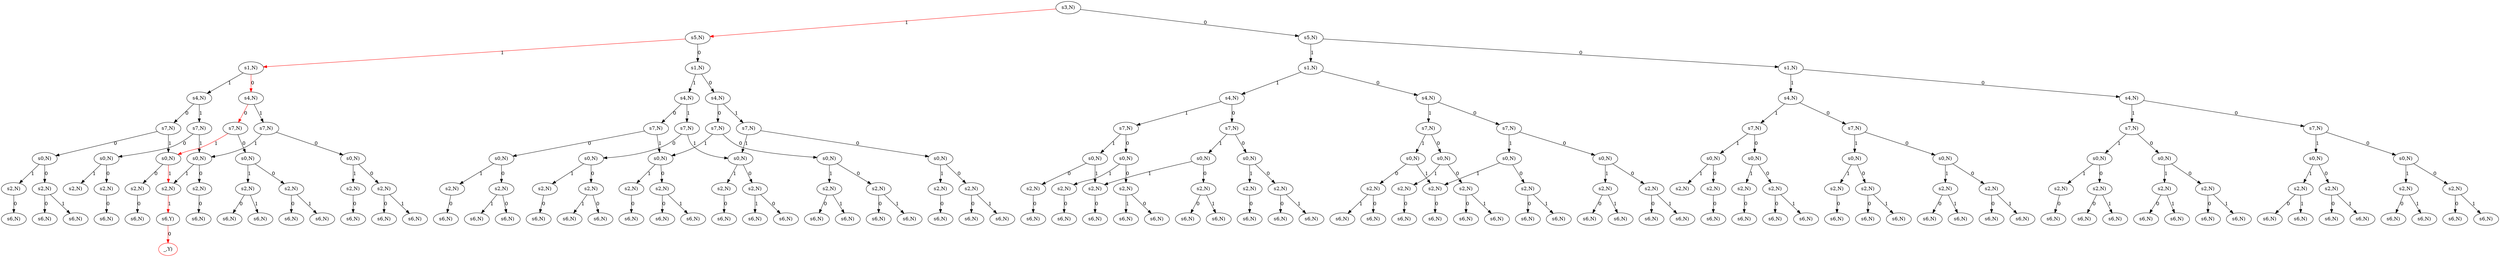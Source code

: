 strict digraph G {
  1 [ label="s6,Y)" ];
  2 [ color="red" label="_,Y)" ];
  3 [ label="s2,N)" ];
  4 [ label="s0,N)" ];
  5 [ label="s2,N)" ];
  6 [ label="s6,N)" ];
  7 [ label="s7,N)" ];
  8 [ label="s0,N)" ];
  9 [ label="s2,N)" ];
  10 [ label="s2,N)" ];
  11 [ label="s6,N)" ];
  12 [ label="s4,N)" ];
  13 [ label="s0,N)" ];
  14 [ label="s2,N)" ];
  15 [ label="s6,N)" ];
  16 [ label="s7,N)" ];
  17 [ label="s2,N)" ];
  18 [ label="s6,N)" ];
  19 [ label="s0,N)" ];
  20 [ label="s2,N)" ];
  21 [ label="s6,N)" ];
  22 [ label="s6,N)" ];
  23 [ label="s1,N)" ];
  24 [ label="s7,N)" ];
  25 [ label="s2,N)" ];
  26 [ label="s6,N)" ];
  27 [ label="s0,N)" ];
  28 [ label="s2,N)" ];
  29 [ label="s6,N)" ];
  30 [ label="s6,N)" ];
  31 [ label="s4,N)" ];
  32 [ label="s7,N)" ];
  33 [ label="s2,N)" ];
  34 [ label="s6,N)" ];
  35 [ label="s6,N)" ];
  36 [ label="s0,N)" ];
  37 [ label="s2,N)" ];
  38 [ label="s6,N)" ];
  39 [ label="s6,N)" ];
  40 [ label="s5,N)" ];
  41 [ label="s0,N)" ];
  42 [ label="s2,N)" ];
  43 [ label="s2,N)" ];
  44 [ label="s6,N)" ];
  45 [ label="s7,N)" ];
  46 [ label="s2,N)" ];
  47 [ label="s6,N)" ];
  48 [ label="s0,N)" ];
  49 [ label="s2,N)" ];
  50 [ label="s6,N)" ];
  51 [ label="s6,N)" ];
  52 [ label="s4,N)" ];
  53 [ label="s2,N)" ];
  54 [ label="s6,N)" ];
  55 [ label="s0,N)" ];
  56 [ label="s2,N)" ];
  57 [ label="s6,N)" ];
  58 [ label="s6,N)" ];
  59 [ label="s7,N)" ];
  60 [ label="s2,N)" ];
  61 [ label="s6,N)" ];
  62 [ label="s0,N)" ];
  63 [ label="s2,N)" ];
  64 [ label="s6,N)" ];
  65 [ label="s6,N)" ];
  66 [ label="s1,N)" ];
  67 [ label="s6,N)" ];
  68 [ label="s6,N)" ];
  69 [ label="s7,N)" ];
  70 [ label="s2,N)" ];
  71 [ label="s6,N)" ];
  72 [ label="s0,N)" ];
  73 [ label="s2,N)" ];
  74 [ label="s6,N)" ];
  75 [ label="s6,N)" ];
  76 [ label="s4,N)" ];
  77 [ label="s7,N)" ];
  78 [ label="s2,N)" ];
  79 [ label="s6,N)" ];
  80 [ label="s6,N)" ];
  81 [ label="s0,N)" ];
  82 [ label="s2,N)" ];
  83 [ label="s6,N)" ];
  84 [ label="s6,N)" ];
  85 [ label="s3,N)" ];
  86 [ label="s0,N)" ];
  87 [ label="s2,N)" ];
  88 [ label="s2,N)" ];
  89 [ label="s6,N)" ];
  90 [ label="s7,N)" ];
  91 [ label="s2,N)" ];
  92 [ label="s6,N)" ];
  93 [ label="s0,N)" ];
  94 [ label="s2,N)" ];
  95 [ label="s6,N)" ];
  96 [ label="s6,N)" ];
  97 [ label="s4,N)" ];
  98 [ label="s6,N)" ];
  99 [ label="s0,N)" ];
  100 [ label="s2,N)" ];
  101 [ label="s6,N)" ];
  102 [ label="s6,N)" ];
  103 [ label="s7,N)" ];
  104 [ label="s2,N)" ];
  105 [ label="s6,N)" ];
  106 [ label="s0,N)" ];
  107 [ label="s2,N)" ];
  108 [ label="s6,N)" ];
  109 [ label="s6,N)" ];
  110 [ label="s1,N)" ];
  111 [ label="s2,N)" ];
  112 [ label="s6,N)" ];
  113 [ label="s0,N)" ];
  114 [ label="s2,N)" ];
  115 [ label="s6,N)" ];
  116 [ label="s6,N)" ];
  117 [ label="s7,N)" ];
  118 [ label="s2,N)" ];
  119 [ label="s6,N)" ];
  120 [ label="s0,N)" ];
  121 [ label="s2,N)" ];
  122 [ label="s6,N)" ];
  123 [ label="s6,N)" ];
  124 [ label="s4,N)" ];
  125 [ label="s0,N)" ];
  126 [ label="s2,N)" ];
  127 [ label="s6,N)" ];
  128 [ label="s6,N)" ];
  129 [ label="s7,N)" ];
  130 [ label="s2,N)" ];
  131 [ label="s6,N)" ];
  132 [ label="s6,N)" ];
  133 [ label="s0,N)" ];
  134 [ label="s2,N)" ];
  135 [ label="s6,N)" ];
  136 [ label="s6,N)" ];
  137 [ label="s5,N)" ];
  138 [ label="s0,N)" ];
  139 [ label="s2,N)" ];
  140 [ label="s2,N)" ];
  141 [ label="s6,N)" ];
  142 [ label="s7,N)" ];
  143 [ label="s2,N)" ];
  144 [ label="s6,N)" ];
  145 [ label="s0,N)" ];
  146 [ label="s2,N)" ];
  147 [ label="s6,N)" ];
  148 [ label="s6,N)" ];
  149 [ label="s4,N)" ];
  150 [ label="s2,N)" ];
  151 [ label="s6,N)" ];
  152 [ label="s0,N)" ];
  153 [ label="s2,N)" ];
  154 [ label="s6,N)" ];
  155 [ label="s6,N)" ];
  156 [ label="s7,N)" ];
  157 [ label="s2,N)" ];
  158 [ label="s6,N)" ];
  159 [ label="s6,N)" ];
  160 [ label="s0,N)" ];
  161 [ label="s2,N)" ];
  162 [ label="s6,N)" ];
  163 [ label="s6,N)" ];
  164 [ label="s1,N)" ];
  165 [ label="s2,N)" ];
  166 [ label="s6,N)" ];
  167 [ label="s0,N)" ];
  168 [ label="s2,N)" ];
  169 [ label="s6,N)" ];
  170 [ label="s6,N)" ];
  171 [ label="s7,N)" ];
  172 [ label="s2,N)" ];
  173 [ label="s6,N)" ];
  174 [ label="s6,N)" ];
  175 [ label="s0,N)" ];
  176 [ label="s2,N)" ];
  177 [ label="s6,N)" ];
  178 [ label="s6,N)" ];
  179 [ label="s4,N)" ];
  180 [ label="s2,N)" ];
  181 [ label="s6,N)" ];
  182 [ label="s6,N)" ];
  183 [ label="s0,N)" ];
  184 [ label="s2,N)" ];
  185 [ label="s6,N)" ];
  186 [ label="s6,N)" ];
  187 [ label="s7,N)" ];
  188 [ label="s2,N)" ];
  189 [ label="s6,N)" ];
  190 [ label="s6,N)" ];
  191 [ label="s0,N)" ];
  192 [ label="s2,N)" ];
  193 [ label="s6,N)" ];
  194 [ label="s6,N)" ];
  1 -> 2 [ color="red" label="0" ];
  3 -> 1 [ color="red" label="1" ];
  4 -> 3 [ label="1" ];
  5 -> 6 [ label="0" ];
  4 -> 5 [ label="0" ];
  7 -> 4 [ label="1" ];
  8 -> 9 [ label="1" ];
  10 -> 11 [ label="0" ];
  8 -> 10 [ label="0" ];
  7 -> 8 [ label="0" ];
  12 -> 7 [ label="1" ];
  13 -> 3 [ color="red" label="1" ];
  14 -> 15 [ label="0" ];
  13 -> 14 [ label="0" ];
  16 -> 13 [ label="1" ];
  17 -> 18 [ label="0" ];
  19 -> 17 [ label="1" ];
  20 -> 21 [ label="1" ];
  20 -> 22 [ label="0" ];
  19 -> 20 [ label="0" ];
  16 -> 19 [ label="0" ];
  12 -> 16 [ label="0" ];
  23 -> 12 [ label="1" ];
  24 -> 4 [ label="1" ];
  25 -> 26 [ label="0" ];
  27 -> 25 [ label="1" ];
  28 -> 29 [ label="1" ];
  28 -> 30 [ label="0" ];
  27 -> 28 [ label="0" ];
  24 -> 27 [ label="0" ];
  31 -> 24 [ label="1" ];
  32 -> 13 [ color="red" label="1" ];
  33 -> 34 [ label="1" ];
  33 -> 35 [ label="0" ];
  36 -> 33 [ label="1" ];
  37 -> 38 [ label="1" ];
  37 -> 39 [ label="0" ];
  36 -> 37 [ label="0" ];
  32 -> 36 [ label="0" ];
  31 -> 32 [ color="red" label="0" ];
  23 -> 31 [ color="red" label="0" ];
  40 -> 23 [ color="red" label="1" ];
  41 -> 42 [ label="1" ];
  43 -> 44 [ label="0" ];
  41 -> 43 [ label="0" ];
  45 -> 41 [ label="1" ];
  46 -> 47 [ label="0" ];
  48 -> 46 [ label="1" ];
  49 -> 50 [ label="1" ];
  49 -> 51 [ label="0" ];
  48 -> 49 [ label="0" ];
  45 -> 48 [ label="0" ];
  52 -> 45 [ label="1" ];
  53 -> 54 [ label="0" ];
  55 -> 53 [ label="1" ];
  56 -> 57 [ label="1" ];
  56 -> 58 [ label="0" ];
  55 -> 56 [ label="0" ];
  59 -> 55 [ label="1" ];
  60 -> 61 [ label="0" ];
  62 -> 60 [ label="1" ];
  63 -> 64 [ label="1" ];
  63 -> 65 [ label="0" ];
  62 -> 63 [ label="0" ];
  59 -> 62 [ label="0" ];
  52 -> 59 [ label="0" ];
  66 -> 52 [ label="1" ];
  42 -> 67 [ label="0" ];
  43 -> 68 [ label="1" ];
  69 -> 41 [ label="1" ];
  70 -> 71 [ label="0" ];
  72 -> 70 [ label="1" ];
  73 -> 74 [ label="1" ];
  73 -> 75 [ label="0" ];
  72 -> 73 [ label="0" ];
  69 -> 72 [ label="0" ];
  76 -> 69 [ label="1" ];
  77 -> 55 [ label="1" ];
  78 -> 79 [ label="1" ];
  78 -> 80 [ label="0" ];
  81 -> 78 [ label="1" ];
  82 -> 83 [ label="1" ];
  82 -> 84 [ label="0" ];
  81 -> 82 [ label="0" ];
  77 -> 81 [ label="0" ];
  76 -> 77 [ label="0" ];
  66 -> 76 [ label="0" ];
  40 -> 66 [ label="0" ];
  85 -> 40 [ color="red" label="1" ];
  86 -> 87 [ label="1" ];
  88 -> 89 [ label="0" ];
  86 -> 88 [ label="0" ];
  90 -> 86 [ label="1" ];
  91 -> 92 [ label="0" ];
  93 -> 91 [ label="1" ];
  94 -> 95 [ label="1" ];
  94 -> 96 [ label="0" ];
  93 -> 94 [ label="0" ];
  90 -> 93 [ label="0" ];
  97 -> 90 [ label="1" ];
  87 -> 98 [ label="0" ];
  99 -> 87 [ label="1" ];
  100 -> 101 [ label="1" ];
  100 -> 102 [ label="0" ];
  99 -> 100 [ label="0" ];
  103 -> 99 [ label="1" ];
  104 -> 105 [ label="0" ];
  106 -> 104 [ label="1" ];
  107 -> 108 [ label="1" ];
  107 -> 109 [ label="0" ];
  106 -> 107 [ label="0" ];
  103 -> 106 [ label="0" ];
  97 -> 103 [ label="0" ];
  110 -> 97 [ label="1" ];
  111 -> 112 [ label="0" ];
  113 -> 111 [ label="1" ];
  114 -> 115 [ label="1" ];
  114 -> 116 [ label="0" ];
  113 -> 114 [ label="0" ];
  117 -> 113 [ label="1" ];
  118 -> 119 [ label="0" ];
  120 -> 118 [ label="1" ];
  121 -> 122 [ label="1" ];
  121 -> 123 [ label="0" ];
  120 -> 121 [ label="0" ];
  117 -> 120 [ label="0" ];
  124 -> 117 [ label="1" ];
  125 -> 111 [ label="1" ];
  126 -> 127 [ label="1" ];
  126 -> 128 [ label="0" ];
  125 -> 126 [ label="0" ];
  129 -> 125 [ label="1" ];
  130 -> 131 [ label="1" ];
  130 -> 132 [ label="0" ];
  133 -> 130 [ label="1" ];
  134 -> 135 [ label="1" ];
  134 -> 136 [ label="0" ];
  133 -> 134 [ label="0" ];
  129 -> 133 [ label="0" ];
  124 -> 129 [ label="0" ];
  110 -> 124 [ label="0" ];
  137 -> 110 [ label="1" ];
  138 -> 139 [ label="1" ];
  140 -> 141 [ label="0" ];
  138 -> 140 [ label="0" ];
  142 -> 138 [ label="1" ];
  143 -> 144 [ label="0" ];
  145 -> 143 [ label="1" ];
  146 -> 147 [ label="1" ];
  146 -> 148 [ label="0" ];
  145 -> 146 [ label="0" ];
  142 -> 145 [ label="0" ];
  149 -> 142 [ label="1" ];
  150 -> 151 [ label="0" ];
  152 -> 150 [ label="1" ];
  153 -> 154 [ label="1" ];
  153 -> 155 [ label="0" ];
  152 -> 153 [ label="0" ];
  156 -> 152 [ label="1" ];
  157 -> 158 [ label="1" ];
  157 -> 159 [ label="0" ];
  160 -> 157 [ label="1" ];
  161 -> 162 [ label="1" ];
  161 -> 163 [ label="0" ];
  160 -> 161 [ label="0" ];
  156 -> 160 [ label="0" ];
  149 -> 156 [ label="0" ];
  164 -> 149 [ label="1" ];
  165 -> 166 [ label="0" ];
  167 -> 165 [ label="1" ];
  168 -> 169 [ label="1" ];
  168 -> 170 [ label="0" ];
  167 -> 168 [ label="0" ];
  171 -> 167 [ label="1" ];
  172 -> 173 [ label="1" ];
  172 -> 174 [ label="0" ];
  175 -> 172 [ label="1" ];
  176 -> 177 [ label="1" ];
  176 -> 178 [ label="0" ];
  175 -> 176 [ label="0" ];
  171 -> 175 [ label="0" ];
  179 -> 171 [ label="1" ];
  180 -> 181 [ label="1" ];
  180 -> 182 [ label="0" ];
  183 -> 180 [ label="1" ];
  184 -> 185 [ label="1" ];
  184 -> 186 [ label="0" ];
  183 -> 184 [ label="0" ];
  187 -> 183 [ label="1" ];
  188 -> 189 [ label="1" ];
  188 -> 190 [ label="0" ];
  191 -> 188 [ label="1" ];
  192 -> 193 [ label="1" ];
  192 -> 194 [ label="0" ];
  191 -> 192 [ label="0" ];
  187 -> 191 [ label="0" ];
  179 -> 187 [ label="0" ];
  164 -> 179 [ label="0" ];
  137 -> 164 [ label="0" ];
  85 -> 137 [ label="0" ];
}
